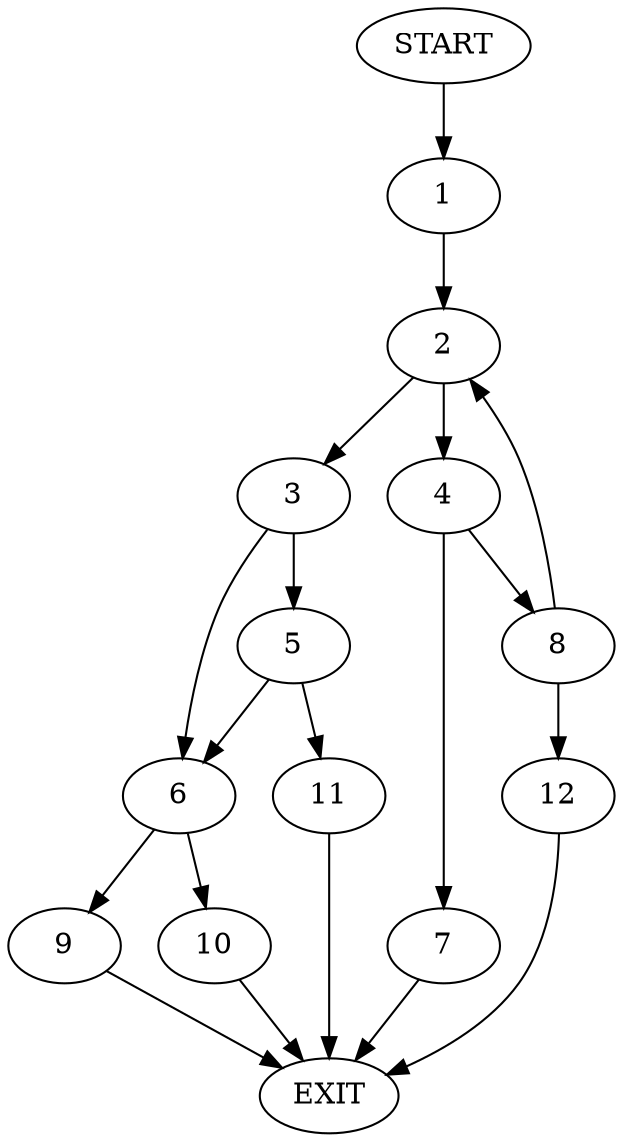 digraph {
0 [label="START"]
13 [label="EXIT"]
0 -> 1
1 -> 2
2 -> 3
2 -> 4
3 -> 5
3 -> 6
4 -> 7
4 -> 8
6 -> 9
6 -> 10
5 -> 6
5 -> 11
11 -> 13
10 -> 13
9 -> 13
7 -> 13
8 -> 12
8 -> 2
12 -> 13
}
